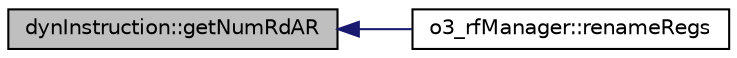 digraph G
{
  edge [fontname="Helvetica",fontsize="10",labelfontname="Helvetica",labelfontsize="10"];
  node [fontname="Helvetica",fontsize="10",shape=record];
  rankdir=LR;
  Node1 [label="dynInstruction::getNumRdAR",height=0.2,width=0.4,color="black", fillcolor="grey75", style="filled" fontcolor="black"];
  Node1 -> Node2 [dir=back,color="midnightblue",fontsize="10",style="solid"];
  Node2 [label="o3_rfManager::renameRegs",height=0.2,width=0.4,color="black", fillcolor="white", style="filled",URL="$classo3__rfManager.html#a702dcade81b3d2ccba4bae0ef8d7de30"];
}
